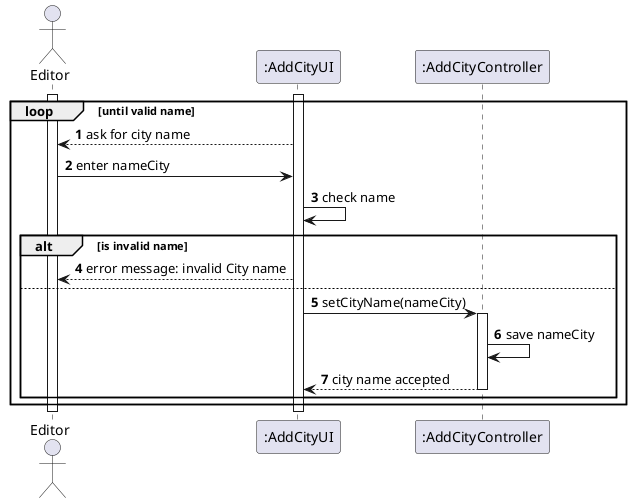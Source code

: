@startuml
skinparam packageStyle rectangle
skinparam shadowing false
autonumber

actor "Editor" as EDT
participant ":AddCityUI" as UI
participant ":AddCityController" as CTRL

activate EDT
    activate UI
        loop until valid name
            UI --> EDT : ask for city name
            EDT -> UI : enter nameCity
            UI -> UI : check name
            alt is invalid name
                UI --> EDT : error message: invalid City name
            else
                UI -> CTRL : setCityName(nameCity)
                activate CTRL
                    CTRL -> CTRL : save nameCity
                    CTRL --> UI : city name accepted
                deactivate CTRL
            end
        end
    deactivate UI
deactivate EDT
@enduml